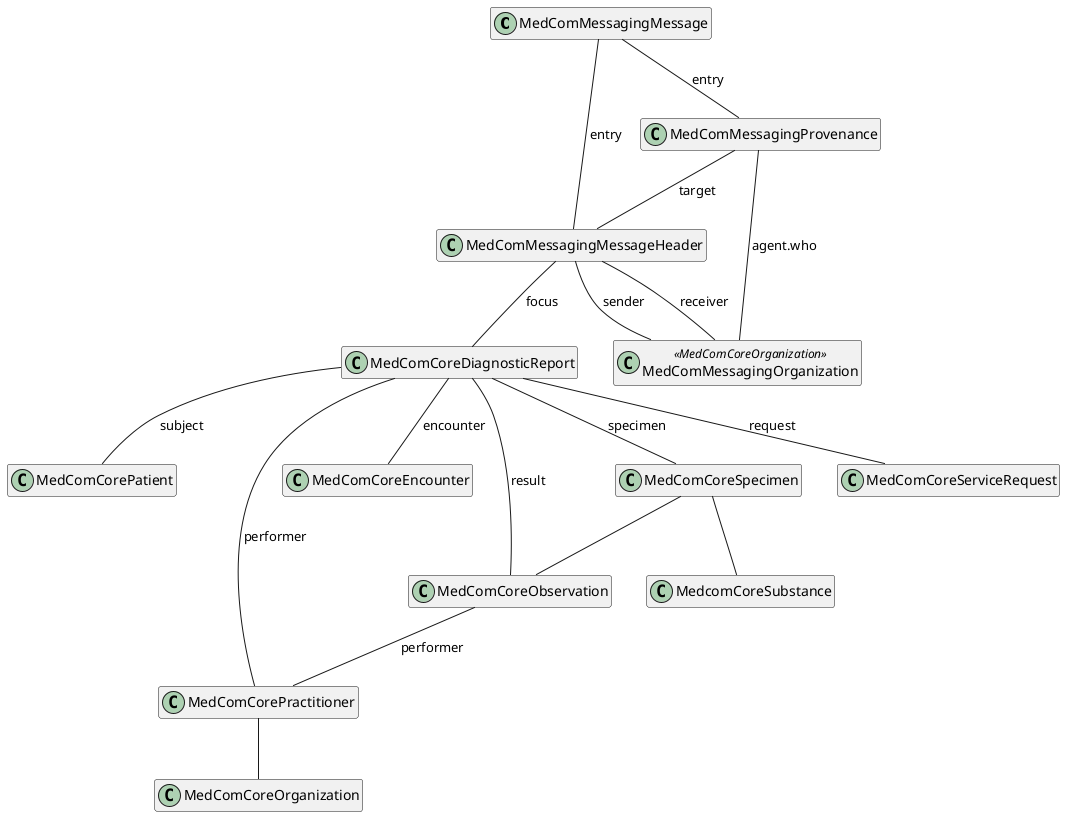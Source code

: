 @startuml HomeCareObservation

hide empty members

top to bottom direction

class "MedComMessagingMessage" as message
class "MedComMessagingMessageHeader" as messageheader
class "MedComMessagingProvenance" as provenance
class "MedComMessagingOrganization" as messagingOrganization <<MedComCoreOrganization>>
class "MedComCorePatient" as patient
class "MedComCorePractitioner" as author
class "MedComCoreEncounter" as encounter
class "MedComCoreOrganization" as organization
class "MedComCoreDiagnosticReport" as diagnosticReport
class "MedComCoreObservation" as observation
class "MedComCoreSpecimen" as specimen 
class "MedcomCoreSubstance" as substance
class "MedComCoreServiceRequest" as request


message -- messageheader : "entry"
messageheader -- diagnosticReport : "focus"
diagnosticReport -- patient : "subject"
message -- provenance : "entry"
provenance -- messageheader : "target" 
provenance -- messagingOrganization : "agent.who"
diagnosticReport -- encounter : "encounter"
diagnosticReport -- request: "request"
diagnosticReport -- observation : "result"
diagnosticReport -- specimen : "specimen"
diagnosticReport -- author: "performer"
specimen -- substance
specimen --observation
observation -- author:"performer"
author -- organization
messageheader -- messagingOrganization : "receiver"
messageheader -- messagingOrganization : "sender"

@enduml
